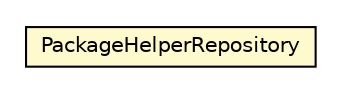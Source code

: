 #!/usr/local/bin/dot
#
# Class diagram 
# Generated by UMLGraph version 5.1 (http://www.umlgraph.org/)
#

digraph G {
	edge [fontname="Helvetica",fontsize=10,labelfontname="Helvetica",labelfontsize=10];
	node [fontname="Helvetica",fontsize=10,shape=plaintext];
	nodesep=0.25;
	ranksep=0.5;
	// org.androidtransfuse.gen.invocationBuilder.PackageHelperRepository
	c139424 [label=<<table title="org.androidtransfuse.gen.invocationBuilder.PackageHelperRepository" border="0" cellborder="1" cellspacing="0" cellpadding="2" port="p" bgcolor="lemonChiffon" href="./PackageHelperRepository.html">
		<tr><td><table border="0" cellspacing="0" cellpadding="1">
<tr><td align="center" balign="center"> PackageHelperRepository </td></tr>
		</table></td></tr>
		</table>>, fontname="Helvetica", fontcolor="black", fontsize=10.0];
}

